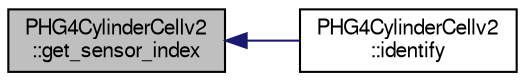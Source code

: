 digraph "PHG4CylinderCellv2::get_sensor_index"
{
  bgcolor="transparent";
  edge [fontname="FreeSans",fontsize="10",labelfontname="FreeSans",labelfontsize="10"];
  node [fontname="FreeSans",fontsize="10",shape=record];
  rankdir="LR";
  Node1 [label="PHG4CylinderCellv2\l::get_sensor_index",height=0.2,width=0.4,color="black", fillcolor="grey75", style="filled" fontcolor="black"];
  Node1 -> Node2 [dir="back",color="midnightblue",fontsize="10",style="solid",fontname="FreeSans"];
  Node2 [label="PHG4CylinderCellv2\l::identify",height=0.2,width=0.4,color="black",URL="$db/d16/classPHG4CylinderCellv2.html#a5095ac432b8446dc043ce59c5351dc0b"];
}
